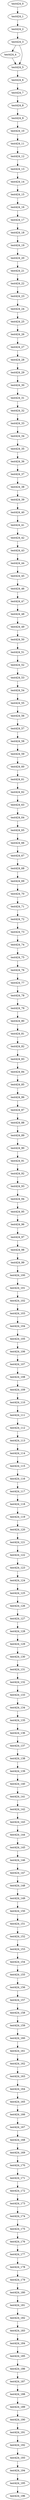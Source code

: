 digraph G {
test424_0->test424_1;
test424_1->test424_2;
test424_2->test424_3;
test424_3->test424_4;
test424_3->test424_5;
test424_4->test424_5;
test424_5->test424_6;
test424_6->test424_7;
test424_7->test424_8;
test424_8->test424_9;
test424_9->test424_10;
test424_10->test424_11;
test424_11->test424_12;
test424_12->test424_13;
test424_13->test424_14;
test424_14->test424_15;
test424_15->test424_16;
test424_16->test424_17;
test424_17->test424_18;
test424_18->test424_19;
test424_19->test424_20;
test424_20->test424_21;
test424_21->test424_22;
test424_22->test424_23;
test424_23->test424_24;
test424_24->test424_25;
test424_25->test424_26;
test424_26->test424_27;
test424_27->test424_28;
test424_28->test424_29;
test424_29->test424_30;
test424_30->test424_31;
test424_31->test424_32;
test424_32->test424_33;
test424_33->test424_34;
test424_34->test424_35;
test424_35->test424_36;
test424_36->test424_37;
test424_37->test424_38;
test424_38->test424_39;
test424_39->test424_40;
test424_40->test424_41;
test424_41->test424_42;
test424_42->test424_43;
test424_43->test424_44;
test424_44->test424_45;
test424_45->test424_46;
test424_46->test424_47;
test424_47->test424_48;
test424_48->test424_49;
test424_49->test424_50;
test424_50->test424_51;
test424_51->test424_52;
test424_52->test424_53;
test424_53->test424_54;
test424_54->test424_55;
test424_55->test424_56;
test424_56->test424_57;
test424_57->test424_58;
test424_58->test424_59;
test424_59->test424_60;
test424_60->test424_61;
test424_61->test424_62;
test424_62->test424_63;
test424_63->test424_64;
test424_64->test424_65;
test424_65->test424_66;
test424_66->test424_67;
test424_67->test424_68;
test424_68->test424_69;
test424_69->test424_70;
test424_70->test424_71;
test424_71->test424_72;
test424_72->test424_73;
test424_73->test424_74;
test424_74->test424_75;
test424_75->test424_76;
test424_76->test424_77;
test424_77->test424_78;
test424_78->test424_79;
test424_79->test424_80;
test424_80->test424_81;
test424_81->test424_82;
test424_82->test424_83;
test424_83->test424_84;
test424_84->test424_85;
test424_85->test424_86;
test424_86->test424_87;
test424_87->test424_88;
test424_88->test424_89;
test424_89->test424_90;
test424_90->test424_91;
test424_91->test424_92;
test424_92->test424_93;
test424_93->test424_94;
test424_94->test424_95;
test424_95->test424_96;
test424_96->test424_97;
test424_97->test424_98;
test424_98->test424_99;
test424_99->test424_100;
test424_100->test424_101;
test424_101->test424_102;
test424_102->test424_103;
test424_103->test424_104;
test424_104->test424_105;
test424_105->test424_106;
test424_106->test424_107;
test424_107->test424_108;
test424_108->test424_109;
test424_109->test424_110;
test424_110->test424_111;
test424_111->test424_112;
test424_112->test424_113;
test424_113->test424_114;
test424_114->test424_115;
test424_115->test424_116;
test424_116->test424_117;
test424_117->test424_118;
test424_118->test424_119;
test424_119->test424_120;
test424_120->test424_121;
test424_121->test424_122;
test424_122->test424_123;
test424_123->test424_124;
test424_124->test424_125;
test424_125->test424_126;
test424_126->test424_127;
test424_127->test424_128;
test424_128->test424_129;
test424_129->test424_130;
test424_130->test424_131;
test424_131->test424_132;
test424_132->test424_133;
test424_133->test424_134;
test424_134->test424_135;
test424_135->test424_136;
test424_136->test424_137;
test424_137->test424_138;
test424_138->test424_139;
test424_139->test424_140;
test424_140->test424_141;
test424_141->test424_142;
test424_142->test424_143;
test424_143->test424_144;
test424_144->test424_145;
test424_145->test424_146;
test424_146->test424_147;
test424_147->test424_148;
test424_148->test424_149;
test424_149->test424_150;
test424_150->test424_151;
test424_151->test424_152;
test424_152->test424_153;
test424_153->test424_154;
test424_154->test424_155;
test424_155->test424_156;
test424_156->test424_157;
test424_157->test424_158;
test424_158->test424_159;
test424_159->test424_160;
test424_160->test424_161;
test424_161->test424_162;
test424_162->test424_163;
test424_163->test424_164;
test424_164->test424_165;
test424_165->test424_166;
test424_166->test424_167;
test424_167->test424_168;
test424_168->test424_169;
test424_169->test424_170;
test424_170->test424_171;
test424_171->test424_172;
test424_172->test424_173;
test424_173->test424_174;
test424_174->test424_175;
test424_175->test424_176;
test424_176->test424_177;
test424_177->test424_178;
test424_178->test424_179;
test424_179->test424_180;
test424_180->test424_181;
test424_181->test424_182;
test424_182->test424_183;
test424_183->test424_184;
test424_184->test424_185;
test424_185->test424_186;
test424_186->test424_187;
test424_187->test424_188;
test424_188->test424_189;
test424_189->test424_190;
test424_190->test424_191;
test424_191->test424_192;
test424_192->test424_193;
test424_193->test424_194;
test424_194->test424_195;
test424_195->test424_196;

}
